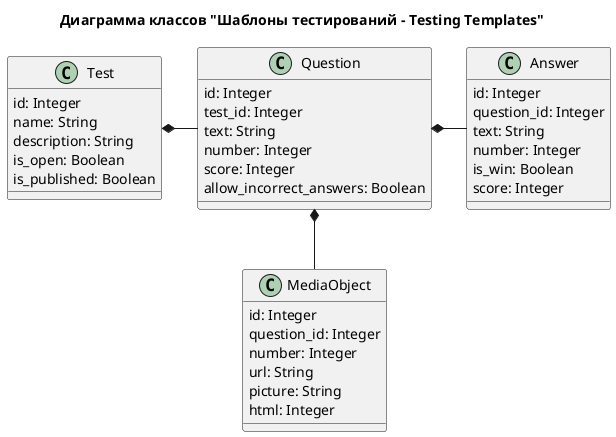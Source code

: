 
@startuml TestingTemplates

title "Диаграмма классов "Шаблоны тестирований – Testing Templates""


class Test {
    '
    id: Integer
    name: String
    description: String
    is_open: Boolean
    is_published: Boolean
}

class Question {
    '
    id: Integer
    test_id: Integer
    text: String
    number: Integer
    score: Integer
    allow_incorrect_answers: Boolean
}

class Answer {
    '
    id: Integer
    question_id: Integer
    text: String
    number: Integer
    is_win: Boolean
    score: Integer
}

class MediaObject {
    '
    id: Integer
    question_id: Integer
    number: Integer
    url: String
    picture: String
    html: Integer
}


Test *-right- Question
Question *-right- Answer
Question *-down- MediaObject

@enduml
